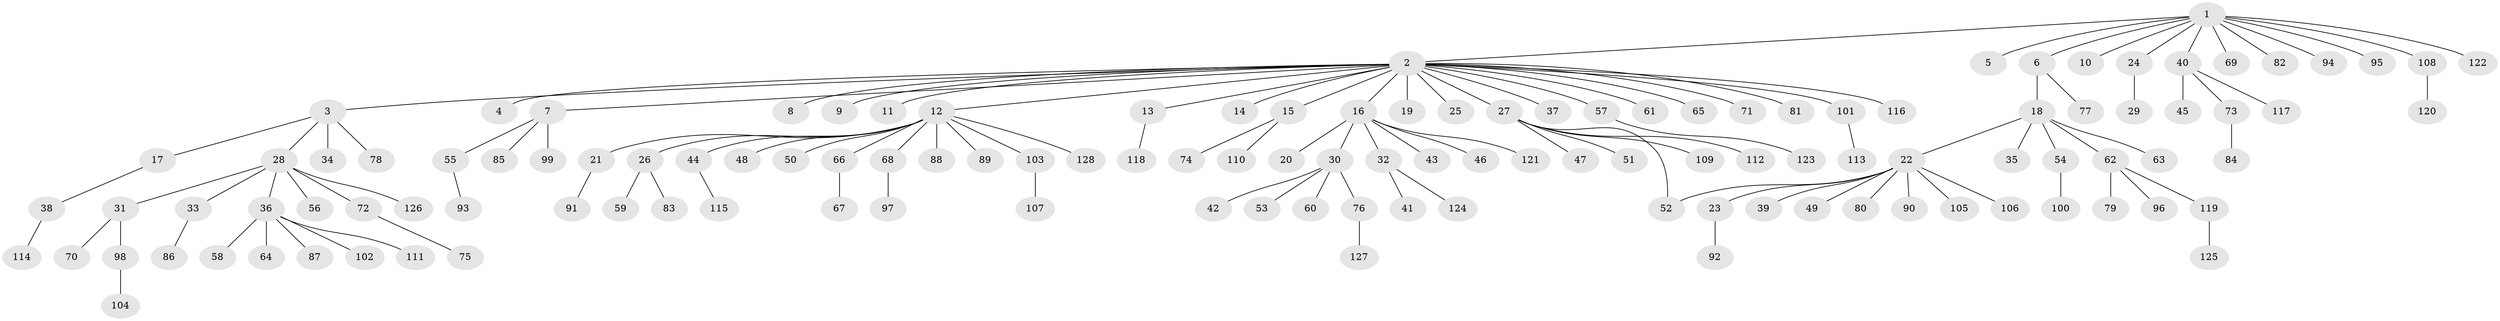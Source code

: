 // Generated by graph-tools (version 1.1) at 2025/11/02/27/25 16:11:11]
// undirected, 128 vertices, 128 edges
graph export_dot {
graph [start="1"]
  node [color=gray90,style=filled];
  1;
  2;
  3;
  4;
  5;
  6;
  7;
  8;
  9;
  10;
  11;
  12;
  13;
  14;
  15;
  16;
  17;
  18;
  19;
  20;
  21;
  22;
  23;
  24;
  25;
  26;
  27;
  28;
  29;
  30;
  31;
  32;
  33;
  34;
  35;
  36;
  37;
  38;
  39;
  40;
  41;
  42;
  43;
  44;
  45;
  46;
  47;
  48;
  49;
  50;
  51;
  52;
  53;
  54;
  55;
  56;
  57;
  58;
  59;
  60;
  61;
  62;
  63;
  64;
  65;
  66;
  67;
  68;
  69;
  70;
  71;
  72;
  73;
  74;
  75;
  76;
  77;
  78;
  79;
  80;
  81;
  82;
  83;
  84;
  85;
  86;
  87;
  88;
  89;
  90;
  91;
  92;
  93;
  94;
  95;
  96;
  97;
  98;
  99;
  100;
  101;
  102;
  103;
  104;
  105;
  106;
  107;
  108;
  109;
  110;
  111;
  112;
  113;
  114;
  115;
  116;
  117;
  118;
  119;
  120;
  121;
  122;
  123;
  124;
  125;
  126;
  127;
  128;
  1 -- 2;
  1 -- 5;
  1 -- 6;
  1 -- 10;
  1 -- 24;
  1 -- 40;
  1 -- 69;
  1 -- 82;
  1 -- 94;
  1 -- 95;
  1 -- 108;
  1 -- 122;
  2 -- 3;
  2 -- 4;
  2 -- 7;
  2 -- 8;
  2 -- 9;
  2 -- 11;
  2 -- 12;
  2 -- 13;
  2 -- 14;
  2 -- 15;
  2 -- 16;
  2 -- 19;
  2 -- 25;
  2 -- 27;
  2 -- 37;
  2 -- 57;
  2 -- 61;
  2 -- 65;
  2 -- 71;
  2 -- 81;
  2 -- 101;
  2 -- 116;
  3 -- 17;
  3 -- 28;
  3 -- 34;
  3 -- 78;
  6 -- 18;
  6 -- 77;
  7 -- 55;
  7 -- 85;
  7 -- 99;
  12 -- 21;
  12 -- 26;
  12 -- 44;
  12 -- 48;
  12 -- 50;
  12 -- 66;
  12 -- 68;
  12 -- 88;
  12 -- 89;
  12 -- 103;
  12 -- 128;
  13 -- 118;
  15 -- 74;
  15 -- 110;
  16 -- 20;
  16 -- 30;
  16 -- 32;
  16 -- 43;
  16 -- 46;
  16 -- 121;
  17 -- 38;
  18 -- 22;
  18 -- 35;
  18 -- 54;
  18 -- 62;
  18 -- 63;
  21 -- 91;
  22 -- 23;
  22 -- 39;
  22 -- 49;
  22 -- 52;
  22 -- 80;
  22 -- 90;
  22 -- 105;
  22 -- 106;
  23 -- 92;
  24 -- 29;
  26 -- 59;
  26 -- 83;
  27 -- 47;
  27 -- 51;
  27 -- 52;
  27 -- 109;
  27 -- 112;
  28 -- 31;
  28 -- 33;
  28 -- 36;
  28 -- 56;
  28 -- 72;
  28 -- 126;
  30 -- 42;
  30 -- 53;
  30 -- 60;
  30 -- 76;
  31 -- 70;
  31 -- 98;
  32 -- 41;
  32 -- 124;
  33 -- 86;
  36 -- 58;
  36 -- 64;
  36 -- 87;
  36 -- 102;
  36 -- 111;
  38 -- 114;
  40 -- 45;
  40 -- 73;
  40 -- 117;
  44 -- 115;
  54 -- 100;
  55 -- 93;
  57 -- 123;
  62 -- 79;
  62 -- 96;
  62 -- 119;
  66 -- 67;
  68 -- 97;
  72 -- 75;
  73 -- 84;
  76 -- 127;
  98 -- 104;
  101 -- 113;
  103 -- 107;
  108 -- 120;
  119 -- 125;
}
